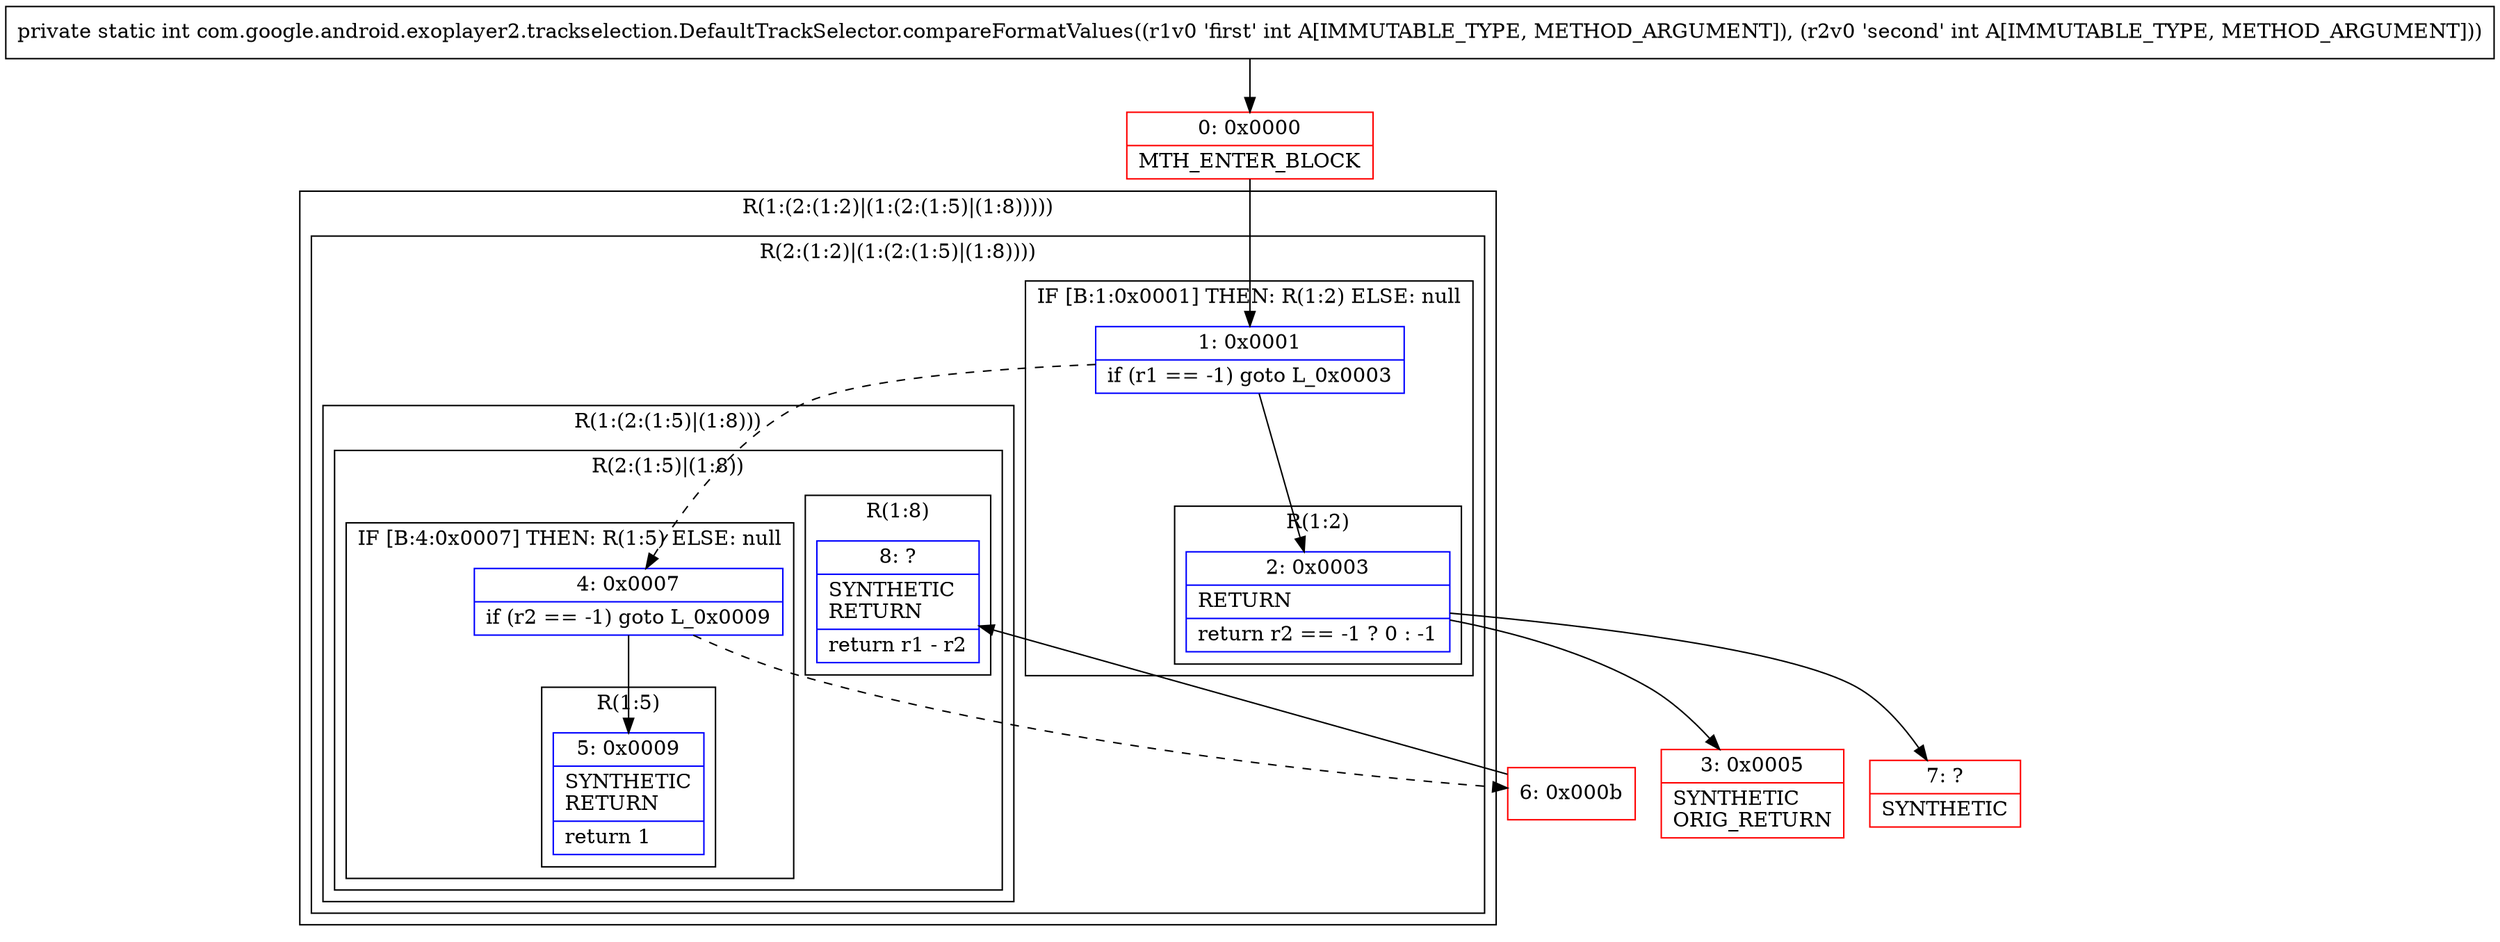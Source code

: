 digraph "CFG forcom.google.android.exoplayer2.trackselection.DefaultTrackSelector.compareFormatValues(II)I" {
subgraph cluster_Region_52149339 {
label = "R(1:(2:(1:2)|(1:(2:(1:5)|(1:8)))))";
node [shape=record,color=blue];
subgraph cluster_Region_169944565 {
label = "R(2:(1:2)|(1:(2:(1:5)|(1:8))))";
node [shape=record,color=blue];
subgraph cluster_IfRegion_1228308078 {
label = "IF [B:1:0x0001] THEN: R(1:2) ELSE: null";
node [shape=record,color=blue];
Node_1 [shape=record,label="{1\:\ 0x0001|if (r1 == \-1) goto L_0x0003\l}"];
subgraph cluster_Region_1906737425 {
label = "R(1:2)";
node [shape=record,color=blue];
Node_2 [shape=record,label="{2\:\ 0x0003|RETURN\l|return r2 == \-1 ? 0 : \-1\l}"];
}
}
subgraph cluster_Region_788599322 {
label = "R(1:(2:(1:5)|(1:8)))";
node [shape=record,color=blue];
subgraph cluster_Region_739021954 {
label = "R(2:(1:5)|(1:8))";
node [shape=record,color=blue];
subgraph cluster_IfRegion_1446206051 {
label = "IF [B:4:0x0007] THEN: R(1:5) ELSE: null";
node [shape=record,color=blue];
Node_4 [shape=record,label="{4\:\ 0x0007|if (r2 == \-1) goto L_0x0009\l}"];
subgraph cluster_Region_332982205 {
label = "R(1:5)";
node [shape=record,color=blue];
Node_5 [shape=record,label="{5\:\ 0x0009|SYNTHETIC\lRETURN\l|return 1\l}"];
}
}
subgraph cluster_Region_879666718 {
label = "R(1:8)";
node [shape=record,color=blue];
Node_8 [shape=record,label="{8\:\ ?|SYNTHETIC\lRETURN\l|return r1 \- r2\l}"];
}
}
}
}
}
Node_0 [shape=record,color=red,label="{0\:\ 0x0000|MTH_ENTER_BLOCK\l}"];
Node_3 [shape=record,color=red,label="{3\:\ 0x0005|SYNTHETIC\lORIG_RETURN\l}"];
Node_6 [shape=record,color=red,label="{6\:\ 0x000b}"];
Node_7 [shape=record,color=red,label="{7\:\ ?|SYNTHETIC\l}"];
MethodNode[shape=record,label="{private static int com.google.android.exoplayer2.trackselection.DefaultTrackSelector.compareFormatValues((r1v0 'first' int A[IMMUTABLE_TYPE, METHOD_ARGUMENT]), (r2v0 'second' int A[IMMUTABLE_TYPE, METHOD_ARGUMENT])) }"];
MethodNode -> Node_0;
Node_1 -> Node_2;
Node_1 -> Node_4[style=dashed];
Node_2 -> Node_3;
Node_2 -> Node_7;
Node_4 -> Node_5;
Node_4 -> Node_6[style=dashed];
Node_0 -> Node_1;
Node_6 -> Node_8;
}

